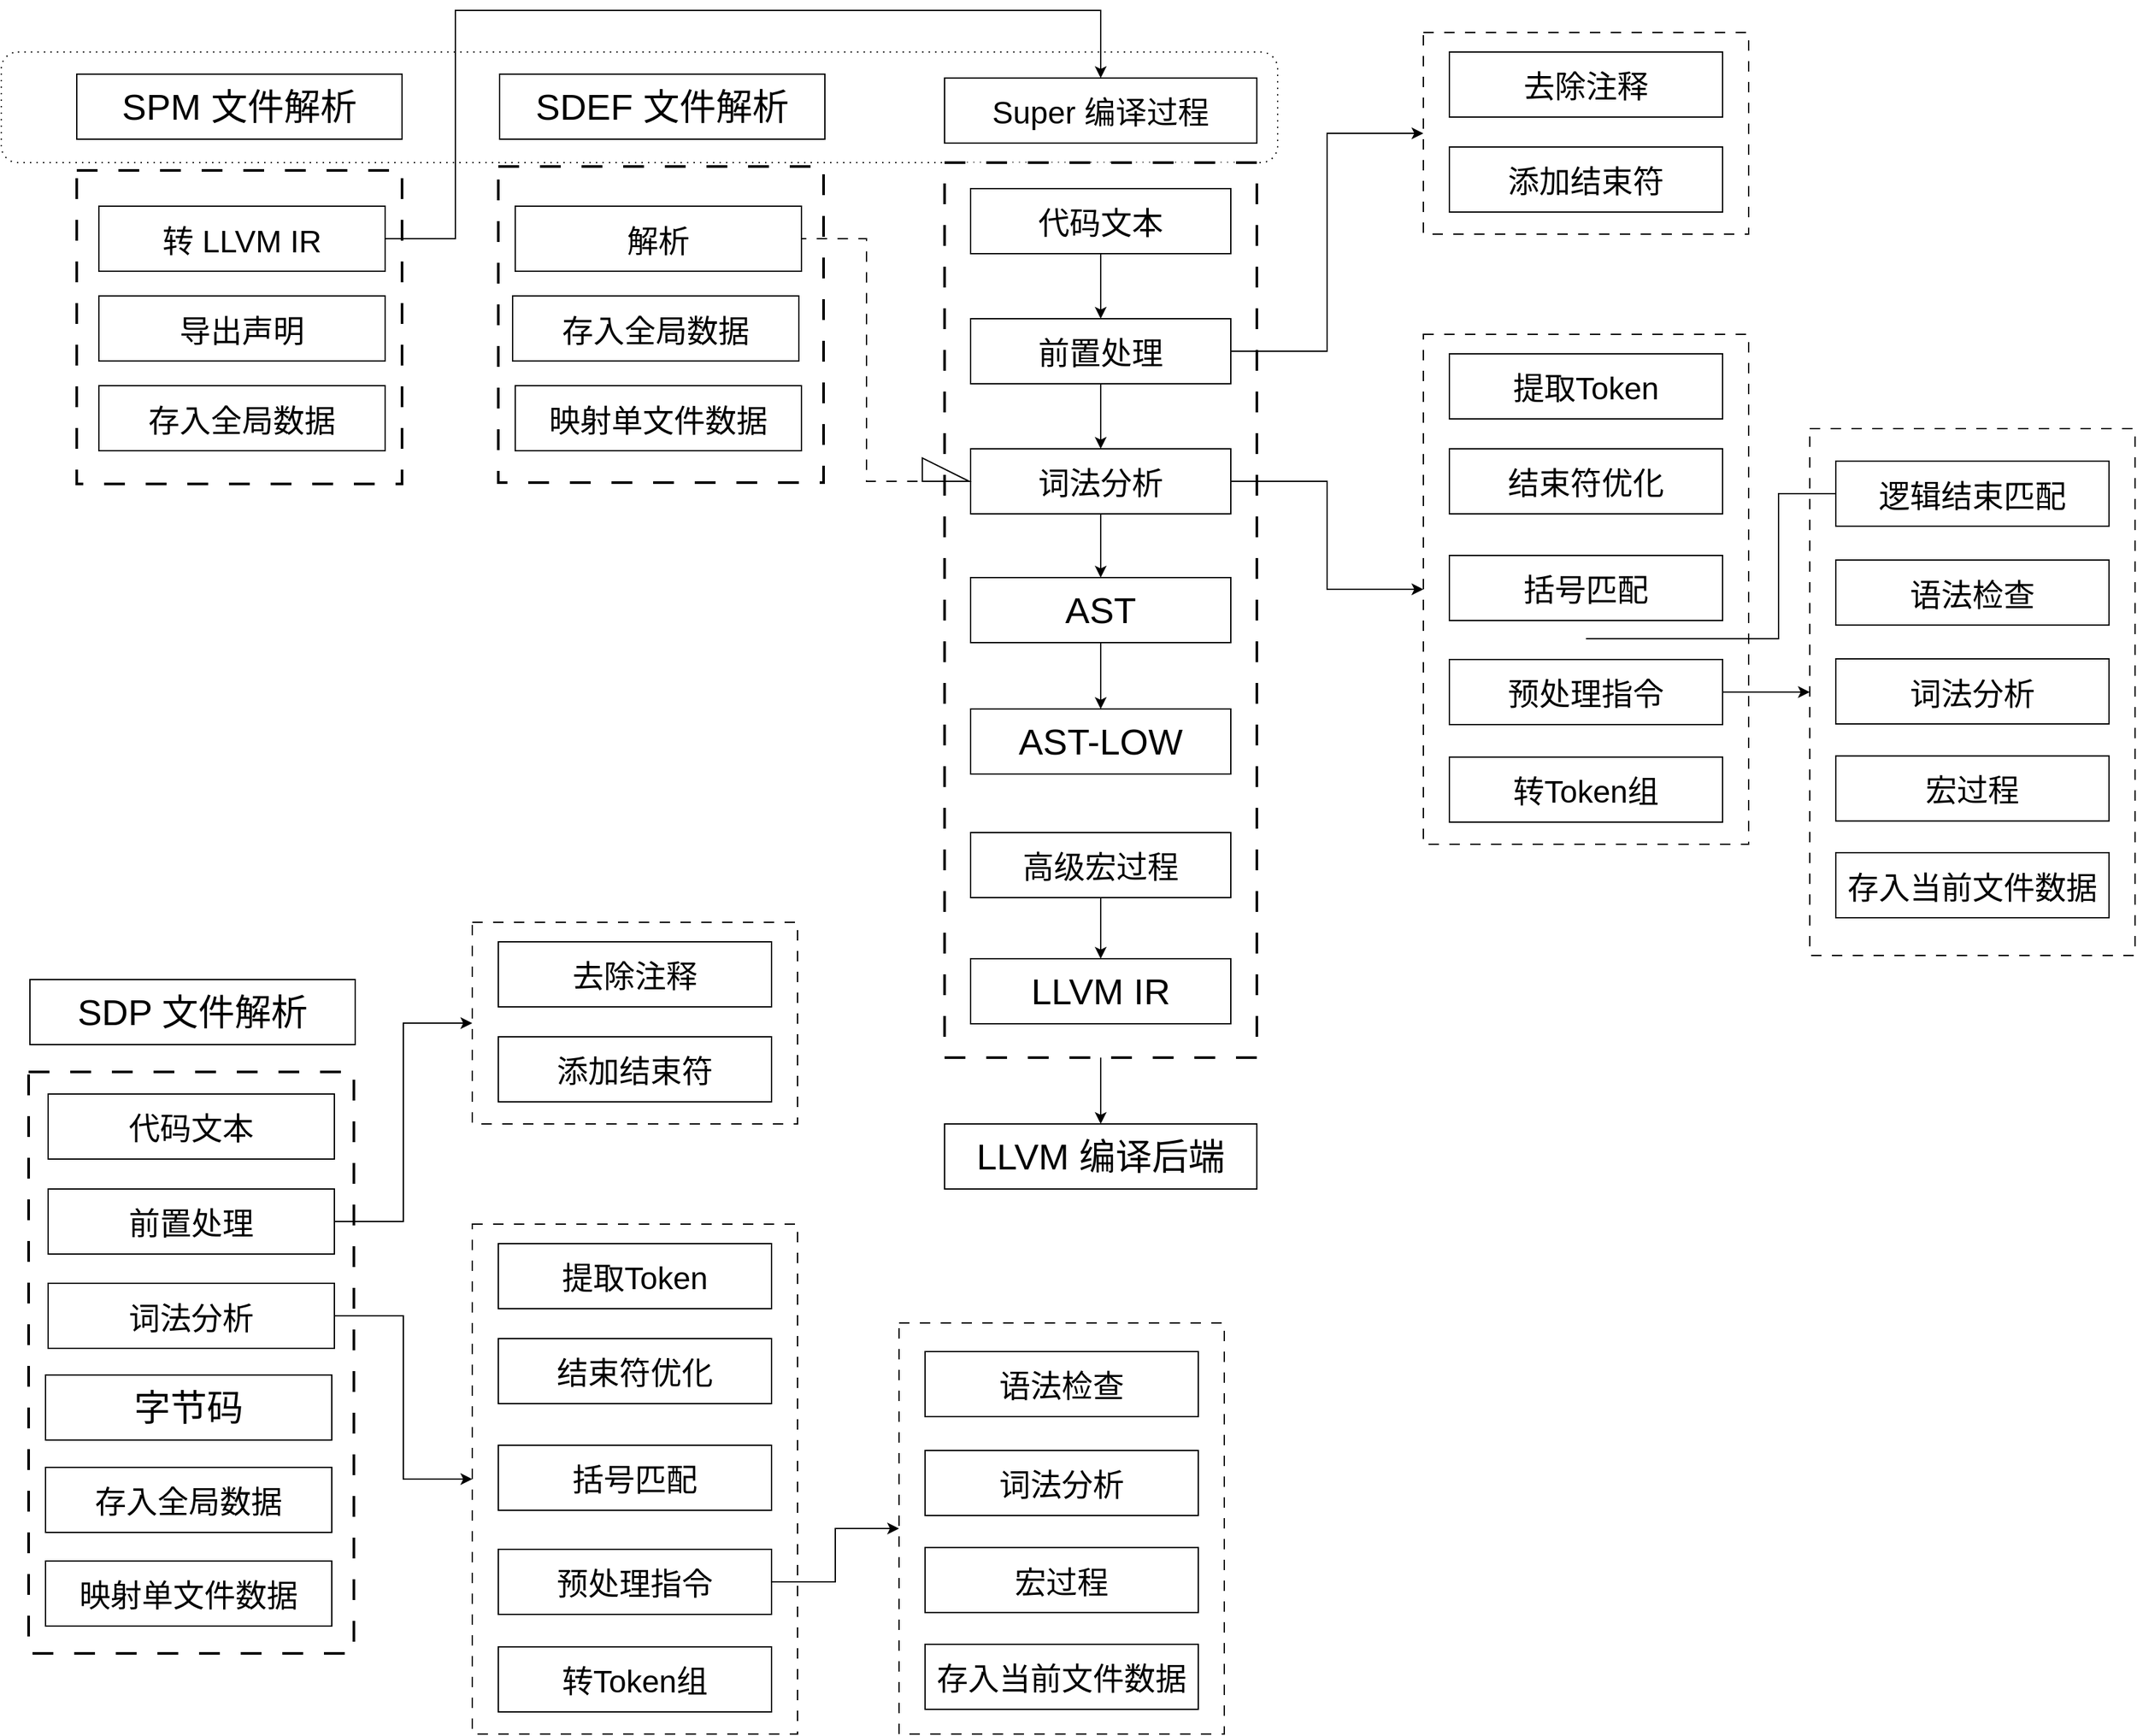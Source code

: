 <mxfile version="27.0.9" pages="3">
  <diagram name="Super 编译过程" id="Vq4NFNa0_FkRNS-fq95_">
    <mxGraphModel dx="3510" dy="2002" grid="0" gridSize="10" guides="1" tooltips="1" connect="1" arrows="1" fold="1" page="0" pageScale="1" pageWidth="1000" pageHeight="1000" math="0" shadow="0">
      <root>
        <mxCell id="0" />
        <mxCell id="1" parent="0" />
        <mxCell id="o-Oi59qElp3EyFh__C9X-1" value="" style="rounded=1;whiteSpace=wrap;html=1;dashed=1;dashPattern=1 4;" vertex="1" parent="1">
          <mxGeometry x="-445" y="35" width="981" height="85" as="geometry" />
        </mxCell>
        <mxCell id="2mUO1VsIVxacZMf1Uv3O-189" value="" style="edgeStyle=orthogonalEdgeStyle;rounded=0;orthogonalLoop=1;jettySize=auto;html=1;" parent="1" source="2mUO1VsIVxacZMf1Uv3O-9" target="2mUO1VsIVxacZMf1Uv3O-188" edge="1">
          <mxGeometry relative="1" as="geometry" />
        </mxCell>
        <mxCell id="2mUO1VsIVxacZMf1Uv3O-9" value="" style="rounded=0;whiteSpace=wrap;html=1;dashed=1;dashPattern=8 8;strokeWidth=2;" parent="1" vertex="1">
          <mxGeometry x="280" y="120" width="240" height="688" as="geometry" />
        </mxCell>
        <mxCell id="2mUO1VsIVxacZMf1Uv3O-105" value="&lt;span style=&quot;font-size: 24px;&quot;&gt;Super 编译过程&lt;/span&gt;" style="html=1;whiteSpace=wrap;fontSize=28;" parent="1" vertex="1">
          <mxGeometry x="280" y="55" width="240" height="50" as="geometry" />
        </mxCell>
        <mxCell id="2mUO1VsIVxacZMf1Uv3O-108" value="" style="edgeStyle=orthogonalEdgeStyle;rounded=0;orthogonalLoop=1;jettySize=auto;html=1;" parent="1" source="2mUO1VsIVxacZMf1Uv3O-106" target="2mUO1VsIVxacZMf1Uv3O-107" edge="1">
          <mxGeometry relative="1" as="geometry" />
        </mxCell>
        <mxCell id="2mUO1VsIVxacZMf1Uv3O-106" value="&lt;span style=&quot;font-size: 24px;&quot;&gt;代码文本&lt;/span&gt;" style="html=1;whiteSpace=wrap;fontSize=28;" parent="1" vertex="1">
          <mxGeometry x="300" y="140" width="200" height="50" as="geometry" />
        </mxCell>
        <mxCell id="2mUO1VsIVxacZMf1Uv3O-112" value="" style="edgeStyle=orthogonalEdgeStyle;rounded=0;orthogonalLoop=1;jettySize=auto;html=1;" parent="1" source="2mUO1VsIVxacZMf1Uv3O-107" target="2mUO1VsIVxacZMf1Uv3O-109" edge="1">
          <mxGeometry relative="1" as="geometry" />
        </mxCell>
        <mxCell id="wdthfA_59AI6_lda3Uj9-12" style="edgeStyle=orthogonalEdgeStyle;rounded=0;orthogonalLoop=1;jettySize=auto;html=1;entryX=0;entryY=0.5;entryDx=0;entryDy=0;" parent="1" source="2mUO1VsIVxacZMf1Uv3O-107" target="wdthfA_59AI6_lda3Uj9-7" edge="1">
          <mxGeometry relative="1" as="geometry" />
        </mxCell>
        <object label="&lt;span style=&quot;font-size: 24px;&quot;&gt;前置处理&lt;/span&gt;" id="2mUO1VsIVxacZMf1Uv3O-107">
          <mxCell style="html=1;whiteSpace=wrap;fontSize=28;" parent="1" vertex="1">
            <mxGeometry x="300" y="240" width="200" height="50" as="geometry" />
          </mxCell>
        </object>
        <mxCell id="CVecepeYsr_i7JUgzHfF-67" style="edgeStyle=orthogonalEdgeStyle;rounded=0;orthogonalLoop=1;jettySize=auto;html=1;entryX=0;entryY=0.5;entryDx=0;entryDy=0;" parent="1" source="2mUO1VsIVxacZMf1Uv3O-109" target="2mUO1VsIVxacZMf1Uv3O-227" edge="1">
          <mxGeometry relative="1" as="geometry" />
        </mxCell>
        <mxCell id="8J4blaZt_7UuDxUn_A4w-1" value="" style="edgeStyle=orthogonalEdgeStyle;rounded=0;orthogonalLoop=1;jettySize=auto;html=1;" parent="1" source="2mUO1VsIVxacZMf1Uv3O-109" target="2mUO1VsIVxacZMf1Uv3O-182" edge="1">
          <mxGeometry relative="1" as="geometry" />
        </mxCell>
        <mxCell id="2mUO1VsIVxacZMf1Uv3O-109" value="&lt;font style=&quot;font-size: 24px;&quot;&gt;词法分析&lt;/font&gt;" style="html=1;whiteSpace=wrap;fontSize=28;" parent="1" vertex="1">
          <mxGeometry x="300" y="340" width="200" height="50" as="geometry" />
        </mxCell>
        <mxCell id="2mUO1VsIVxacZMf1Uv3O-185" value="" style="edgeStyle=orthogonalEdgeStyle;rounded=0;orthogonalLoop=1;jettySize=auto;html=1;" parent="1" source="2mUO1VsIVxacZMf1Uv3O-182" target="2mUO1VsIVxacZMf1Uv3O-184" edge="1">
          <mxGeometry relative="1" as="geometry" />
        </mxCell>
        <mxCell id="2mUO1VsIVxacZMf1Uv3O-182" value="AST" style="html=1;whiteSpace=wrap;fontSize=28;" parent="1" vertex="1">
          <mxGeometry x="300" y="439" width="200" height="50" as="geometry" />
        </mxCell>
        <mxCell id="2mUO1VsIVxacZMf1Uv3O-184" value="AST-LOW" style="html=1;whiteSpace=wrap;fontSize=28;" parent="1" vertex="1">
          <mxGeometry x="300" y="540" width="200" height="50" as="geometry" />
        </mxCell>
        <mxCell id="2mUO1VsIVxacZMf1Uv3O-186" value="LLVM IR" style="html=1;whiteSpace=wrap;fontSize=28;" parent="1" vertex="1">
          <mxGeometry x="300" y="732" width="200" height="50" as="geometry" />
        </mxCell>
        <mxCell id="2mUO1VsIVxacZMf1Uv3O-188" value="LLVM 编译后端" style="html=1;whiteSpace=wrap;fontSize=28;" parent="1" vertex="1">
          <mxGeometry x="280" y="859" width="240" height="50" as="geometry" />
        </mxCell>
        <mxCell id="2mUO1VsIVxacZMf1Uv3O-227" value="" style="rounded=0;whiteSpace=wrap;html=1;dashed=1;dashPattern=8 8;" parent="1" vertex="1">
          <mxGeometry x="648" y="252" width="250" height="392" as="geometry" />
        </mxCell>
        <mxCell id="2mUO1VsIVxacZMf1Uv3O-229" value="&lt;span style=&quot;font-size: 24px;&quot;&gt;提取Token&lt;/span&gt;" style="html=1;whiteSpace=wrap;fontSize=28;" parent="1" vertex="1">
          <mxGeometry x="668" y="267" width="210" height="50" as="geometry" />
        </mxCell>
        <mxCell id="CVecepeYsr_i7JUgzHfF-66" value="&lt;span style=&quot;font-size: 24px;&quot;&gt;结束符优化&lt;/span&gt;" style="html=1;whiteSpace=wrap;fontSize=28;container=0;" parent="1" vertex="1">
          <mxGeometry x="668" y="340" width="210" height="50" as="geometry" />
        </mxCell>
        <mxCell id="CVecepeYsr_i7JUgzHfF-68" value="&lt;span style=&quot;font-size: 24px;&quot;&gt;括号匹配&lt;/span&gt;" style="html=1;whiteSpace=wrap;fontSize=28;container=0;" parent="1" vertex="1">
          <mxGeometry x="668" y="422" width="210" height="50" as="geometry" />
        </mxCell>
        <mxCell id="8J4blaZt_7UuDxUn_A4w-5" value="" style="edgeStyle=orthogonalEdgeStyle;rounded=0;orthogonalLoop=1;jettySize=auto;html=1;" parent="1" source="8J4blaZt_7UuDxUn_A4w-2" target="2mUO1VsIVxacZMf1Uv3O-186" edge="1">
          <mxGeometry relative="1" as="geometry" />
        </mxCell>
        <mxCell id="8J4blaZt_7UuDxUn_A4w-2" value="&lt;span style=&quot;font-size: 24px;&quot;&gt;高级宏过程&lt;/span&gt;" style="html=1;whiteSpace=wrap;fontSize=28;" parent="1" vertex="1">
          <mxGeometry x="300" y="635" width="200" height="50" as="geometry" />
        </mxCell>
        <mxCell id="wdthfA_59AI6_lda3Uj9-7" value="" style="rounded=0;whiteSpace=wrap;html=1;dashed=1;dashPattern=8 8;" parent="1" vertex="1">
          <mxGeometry x="648" y="20" width="250" height="155" as="geometry" />
        </mxCell>
        <mxCell id="wdthfA_59AI6_lda3Uj9-8" value="&lt;span style=&quot;font-size: 24px;&quot;&gt;去除注释&lt;/span&gt;" style="html=1;whiteSpace=wrap;fontSize=28;" parent="1" vertex="1">
          <mxGeometry x="668" y="35" width="210" height="50" as="geometry" />
        </mxCell>
        <mxCell id="wdthfA_59AI6_lda3Uj9-9" value="&lt;span style=&quot;font-size: 24px;&quot;&gt;添加结束符&lt;/span&gt;" style="html=1;whiteSpace=wrap;fontSize=28;container=0;" parent="1" vertex="1">
          <mxGeometry x="668" y="108" width="210" height="50" as="geometry" />
        </mxCell>
        <mxCell id="2mUO1VsIVxacZMf1Uv3O-23" value="" style="rounded=0;whiteSpace=wrap;html=1;dashed=1;dashPattern=8 8;" parent="1" vertex="1">
          <mxGeometry x="945" y="324.5" width="250" height="405" as="geometry" />
        </mxCell>
        <mxCell id="2mUO1VsIVxacZMf1Uv3O-116" value="&lt;span style=&quot;font-size: 24px;&quot;&gt;语法检查&lt;/span&gt;" style="html=1;whiteSpace=wrap;fontSize=28;" parent="1" vertex="1">
          <mxGeometry x="965" y="425.5" width="210" height="50" as="geometry" />
        </mxCell>
        <mxCell id="2mUO1VsIVxacZMf1Uv3O-217" value="&lt;span style=&quot;font-size: 24px;&quot;&gt;词法分析&lt;/span&gt;" style="html=1;whiteSpace=wrap;fontSize=28;" parent="1" vertex="1">
          <mxGeometry x="965" y="501.5" width="210" height="50" as="geometry" />
        </mxCell>
        <mxCell id="2mUO1VsIVxacZMf1Uv3O-219" value="&lt;span style=&quot;font-size: 24px;&quot;&gt;存入&lt;/span&gt;&lt;span style=&quot;font-size: 24px;&quot;&gt;当前文件数据&lt;/span&gt;" style="html=1;whiteSpace=wrap;fontSize=28;" parent="1" vertex="1">
          <mxGeometry x="965" y="650.5" width="210" height="50" as="geometry" />
        </mxCell>
        <mxCell id="2mUO1VsIVxacZMf1Uv3O-221" value="&lt;span style=&quot;font-size: 24px;&quot;&gt;宏过程&lt;/span&gt;" style="html=1;whiteSpace=wrap;fontSize=28;" parent="1" vertex="1">
          <mxGeometry x="965" y="576.13" width="210" height="50" as="geometry" />
        </mxCell>
        <mxCell id="wdthfA_59AI6_lda3Uj9-21" style="edgeStyle=orthogonalEdgeStyle;rounded=0;orthogonalLoop=1;jettySize=auto;html=1;entryX=0;entryY=0.5;entryDx=0;entryDy=0;" parent="1" source="wdthfA_59AI6_lda3Uj9-19" target="2mUO1VsIVxacZMf1Uv3O-23" edge="1">
          <mxGeometry relative="1" as="geometry" />
        </mxCell>
        <mxCell id="wdthfA_59AI6_lda3Uj9-19" value="&lt;span style=&quot;font-size: 24px;&quot;&gt;预处理指令&lt;/span&gt;" style="html=1;whiteSpace=wrap;fontSize=28;container=0;" parent="1" vertex="1">
          <mxGeometry x="668" y="502" width="210" height="50" as="geometry" />
        </mxCell>
        <mxCell id="wdthfA_59AI6_lda3Uj9-20" value="&lt;span style=&quot;font-size: 24px;&quot;&gt;转Token组&lt;/span&gt;" style="html=1;whiteSpace=wrap;fontSize=28;container=0;" parent="1" vertex="1">
          <mxGeometry x="668" y="577" width="210" height="50" as="geometry" />
        </mxCell>
        <mxCell id="wdthfA_59AI6_lda3Uj9-23" value="SDEF 文件解析" style="html=1;whiteSpace=wrap;fontSize=28;" parent="1" vertex="1">
          <mxGeometry x="-62" y="52" width="250" height="50" as="geometry" />
        </mxCell>
        <mxCell id="wdthfA_59AI6_lda3Uj9-24" value="SPM 文件解析" style="html=1;whiteSpace=wrap;fontSize=28;" parent="1" vertex="1">
          <mxGeometry x="-387" y="52" width="250" height="50" as="geometry" />
        </mxCell>
        <mxCell id="wdthfA_59AI6_lda3Uj9-27" value="" style="rounded=0;whiteSpace=wrap;html=1;dashed=1;dashPattern=8 8;strokeWidth=2;" parent="1" vertex="1">
          <mxGeometry x="-387" y="126" width="250" height="241" as="geometry" />
        </mxCell>
        <mxCell id="MZ_xpEW2sEgSnHCQxwSf-1" value="" style="rounded=0;whiteSpace=wrap;html=1;dashed=1;dashPattern=8 8;strokeWidth=2;" parent="1" vertex="1">
          <mxGeometry x="-63" y="123" width="250" height="243" as="geometry" />
        </mxCell>
        <mxCell id="o-Oi59qElp3EyFh__C9X-2" style="edgeStyle=orthogonalEdgeStyle;rounded=0;orthogonalLoop=1;jettySize=auto;html=1;entryX=0;entryY=0.5;entryDx=0;entryDy=0;endArrow=async;endFill=0;endSize=35;strokeColor=default;shadow=0;flowAnimation=1;" edge="1" parent="1" source="MZ_xpEW2sEgSnHCQxwSf-4" target="2mUO1VsIVxacZMf1Uv3O-109">
          <mxGeometry relative="1" as="geometry" />
        </mxCell>
        <mxCell id="MZ_xpEW2sEgSnHCQxwSf-4" value="&lt;span style=&quot;font-size: 24px;&quot;&gt;解析&lt;/span&gt;" style="html=1;whiteSpace=wrap;fontSize=28;" parent="1" vertex="1">
          <mxGeometry x="-50" y="153.5" width="220" height="50" as="geometry" />
        </mxCell>
        <mxCell id="MZ_xpEW2sEgSnHCQxwSf-7" value="&lt;font style=&quot;font-size: 24px;&quot;&gt;存入全局数据&lt;/font&gt;" style="html=1;whiteSpace=wrap;fontSize=28;container=0;" parent="1" vertex="1">
          <mxGeometry x="-52" y="222.5" width="220" height="50" as="geometry" />
        </mxCell>
        <mxCell id="MZ_xpEW2sEgSnHCQxwSf-8" value="&lt;span style=&quot;font-size: 24px;&quot;&gt;映射单文件数据&lt;/span&gt;" style="html=1;whiteSpace=wrap;fontSize=28;container=0;" parent="1" vertex="1">
          <mxGeometry x="-50" y="291.5" width="220" height="50" as="geometry" />
        </mxCell>
        <mxCell id="MZ_xpEW2sEgSnHCQxwSf-9" style="edgeStyle=orthogonalEdgeStyle;rounded=0;orthogonalLoop=1;jettySize=auto;html=1;exitX=0.5;exitY=1;exitDx=0;exitDy=0;" parent="1" edge="1">
          <mxGeometry relative="1" as="geometry">
            <mxPoint x="63" y="200" as="sourcePoint" />
            <mxPoint x="63" y="200" as="targetPoint" />
          </mxGeometry>
        </mxCell>
        <mxCell id="MZ_xpEW2sEgSnHCQxwSf-10" style="edgeStyle=orthogonalEdgeStyle;rounded=0;orthogonalLoop=1;jettySize=auto;html=1;exitX=0.5;exitY=1;exitDx=0;exitDy=0;" parent="1" source="MZ_xpEW2sEgSnHCQxwSf-8" target="MZ_xpEW2sEgSnHCQxwSf-8" edge="1">
          <mxGeometry relative="1" as="geometry" />
        </mxCell>
        <mxCell id="R-j85TacFZV8YnjLv-DK-6" style="edgeStyle=orthogonalEdgeStyle;rounded=0;orthogonalLoop=1;jettySize=auto;html=1;entryX=0.5;entryY=0;entryDx=0;entryDy=0;" parent="1" source="R-j85TacFZV8YnjLv-DK-2" target="2mUO1VsIVxacZMf1Uv3O-105" edge="1">
          <mxGeometry relative="1" as="geometry">
            <Array as="points">
              <mxPoint x="-96" y="179" />
              <mxPoint x="-96" y="3" />
              <mxPoint x="400" y="3" />
            </Array>
          </mxGeometry>
        </mxCell>
        <mxCell id="R-j85TacFZV8YnjLv-DK-2" value="&lt;span style=&quot;font-size: 24px;&quot;&gt;转 LLVM IR&lt;/span&gt;" style="html=1;whiteSpace=wrap;fontSize=28;" parent="1" vertex="1">
          <mxGeometry x="-370" y="153.5" width="220" height="50" as="geometry" />
        </mxCell>
        <mxCell id="R-j85TacFZV8YnjLv-DK-3" value="&lt;span style=&quot;font-size: 24px;&quot;&gt;导出声明&lt;/span&gt;" style="html=1;whiteSpace=wrap;fontSize=28;" parent="1" vertex="1">
          <mxGeometry x="-370" y="222.5" width="220" height="50" as="geometry" />
        </mxCell>
        <mxCell id="R-j85TacFZV8YnjLv-DK-5" value="&lt;span style=&quot;font-size: 24px;&quot;&gt;存入全局&lt;/span&gt;&lt;span style=&quot;font-size: 24px;&quot;&gt;数据&lt;/span&gt;" style="html=1;whiteSpace=wrap;fontSize=28;" parent="1" vertex="1">
          <mxGeometry x="-370" y="291.5" width="220" height="50" as="geometry" />
        </mxCell>
        <mxCell id="3dAXB9QwHE_grXmQJcnz-3" value="SDP 文件解析" style="html=1;whiteSpace=wrap;fontSize=28;" parent="1" vertex="1">
          <mxGeometry x="-423" y="748" width="250" height="50" as="geometry" />
        </mxCell>
        <mxCell id="3dAXB9QwHE_grXmQJcnz-4" value="" style="rounded=0;whiteSpace=wrap;html=1;dashed=1;dashPattern=8 8;strokeWidth=2;" parent="1" vertex="1">
          <mxGeometry x="-424" y="819" width="250" height="447" as="geometry" />
        </mxCell>
        <mxCell id="3dAXB9QwHE_grXmQJcnz-5" value="&lt;span style=&quot;font-size: 24px;&quot;&gt;代码文本&lt;/span&gt;" style="html=1;whiteSpace=wrap;fontSize=28;" parent="1" vertex="1">
          <mxGeometry x="-409" y="836" width="220" height="50" as="geometry" />
        </mxCell>
        <mxCell id="3dAXB9QwHE_grXmQJcnz-38" style="edgeStyle=orthogonalEdgeStyle;rounded=0;orthogonalLoop=1;jettySize=auto;html=1;entryX=0;entryY=0.5;entryDx=0;entryDy=0;" parent="1" source="3dAXB9QwHE_grXmQJcnz-6" target="3dAXB9QwHE_grXmQJcnz-27" edge="1">
          <mxGeometry relative="1" as="geometry" />
        </mxCell>
        <object label="&lt;span style=&quot;font-size: 24px;&quot;&gt;前置处理&lt;/span&gt;" id="3dAXB9QwHE_grXmQJcnz-6">
          <mxCell style="html=1;whiteSpace=wrap;fontSize=28;" parent="1" vertex="1">
            <mxGeometry x="-409" y="909" width="220" height="50" as="geometry" />
          </mxCell>
        </object>
        <mxCell id="3dAXB9QwHE_grXmQJcnz-39" style="edgeStyle=orthogonalEdgeStyle;rounded=0;orthogonalLoop=1;jettySize=auto;html=1;entryX=0;entryY=0.5;entryDx=0;entryDy=0;" parent="1" source="3dAXB9QwHE_grXmQJcnz-7" target="3dAXB9QwHE_grXmQJcnz-23" edge="1">
          <mxGeometry relative="1" as="geometry" />
        </mxCell>
        <mxCell id="3dAXB9QwHE_grXmQJcnz-7" value="&lt;span style=&quot;font-size: 24px;&quot;&gt;词法分析&lt;/span&gt;" style="html=1;whiteSpace=wrap;fontSize=28;" parent="1" vertex="1">
          <mxGeometry x="-409" y="981.5" width="220" height="50" as="geometry" />
        </mxCell>
        <mxCell id="3dAXB9QwHE_grXmQJcnz-10" value="&lt;font style=&quot;font-size: 24px;&quot;&gt;存入全局数据&lt;/font&gt;" style="html=1;whiteSpace=wrap;fontSize=28;container=0;" parent="1" vertex="1">
          <mxGeometry x="-411" y="1123" width="220" height="50" as="geometry" />
        </mxCell>
        <mxCell id="3dAXB9QwHE_grXmQJcnz-11" value="&lt;span style=&quot;font-size: 24px;&quot;&gt;映射单文件数据&lt;/span&gt;" style="html=1;whiteSpace=wrap;fontSize=28;container=0;" parent="1" vertex="1">
          <mxGeometry x="-411" y="1195" width="220" height="50" as="geometry" />
        </mxCell>
        <mxCell id="3dAXB9QwHE_grXmQJcnz-12" style="edgeStyle=orthogonalEdgeStyle;rounded=0;orthogonalLoop=1;jettySize=auto;html=1;exitX=0.5;exitY=1;exitDx=0;exitDy=0;" parent="1" source="3dAXB9QwHE_grXmQJcnz-6" target="3dAXB9QwHE_grXmQJcnz-6" edge="1">
          <mxGeometry relative="1" as="geometry" />
        </mxCell>
        <mxCell id="3dAXB9QwHE_grXmQJcnz-13" style="edgeStyle=orthogonalEdgeStyle;rounded=0;orthogonalLoop=1;jettySize=auto;html=1;exitX=0.5;exitY=1;exitDx=0;exitDy=0;" parent="1" source="3dAXB9QwHE_grXmQJcnz-11" target="3dAXB9QwHE_grXmQJcnz-11" edge="1">
          <mxGeometry relative="1" as="geometry" />
        </mxCell>
        <mxCell id="3dAXB9QwHE_grXmQJcnz-21" value="字节码" style="html=1;whiteSpace=wrap;fontSize=28;" parent="1" vertex="1">
          <mxGeometry x="-411" y="1052" width="220" height="50" as="geometry" />
        </mxCell>
        <mxCell id="3dAXB9QwHE_grXmQJcnz-23" value="" style="rounded=0;whiteSpace=wrap;html=1;dashed=1;dashPattern=8 8;" parent="1" vertex="1">
          <mxGeometry x="-83" y="936" width="250" height="392" as="geometry" />
        </mxCell>
        <mxCell id="3dAXB9QwHE_grXmQJcnz-24" value="&lt;span style=&quot;font-size: 24px;&quot;&gt;提取Token&lt;/span&gt;" style="html=1;whiteSpace=wrap;fontSize=28;" parent="1" vertex="1">
          <mxGeometry x="-63" y="951" width="210" height="50" as="geometry" />
        </mxCell>
        <mxCell id="3dAXB9QwHE_grXmQJcnz-25" value="&lt;span style=&quot;font-size: 24px;&quot;&gt;结束符优化&lt;/span&gt;" style="html=1;whiteSpace=wrap;fontSize=28;container=0;" parent="1" vertex="1">
          <mxGeometry x="-63" y="1024" width="210" height="50" as="geometry" />
        </mxCell>
        <mxCell id="3dAXB9QwHE_grXmQJcnz-26" value="&lt;span style=&quot;font-size: 24px;&quot;&gt;括号匹配&lt;/span&gt;" style="html=1;whiteSpace=wrap;fontSize=28;container=0;" parent="1" vertex="1">
          <mxGeometry x="-63" y="1106" width="210" height="50" as="geometry" />
        </mxCell>
        <mxCell id="3dAXB9QwHE_grXmQJcnz-27" value="" style="rounded=0;whiteSpace=wrap;html=1;dashed=1;dashPattern=8 8;" parent="1" vertex="1">
          <mxGeometry x="-83" y="704" width="250" height="155" as="geometry" />
        </mxCell>
        <mxCell id="3dAXB9QwHE_grXmQJcnz-28" value="&lt;span style=&quot;font-size: 24px;&quot;&gt;去除注释&lt;/span&gt;" style="html=1;whiteSpace=wrap;fontSize=28;" parent="1" vertex="1">
          <mxGeometry x="-63" y="719" width="210" height="50" as="geometry" />
        </mxCell>
        <mxCell id="3dAXB9QwHE_grXmQJcnz-29" value="&lt;span style=&quot;font-size: 24px;&quot;&gt;添加结束符&lt;/span&gt;" style="html=1;whiteSpace=wrap;fontSize=28;container=0;" parent="1" vertex="1">
          <mxGeometry x="-63" y="792" width="210" height="50" as="geometry" />
        </mxCell>
        <mxCell id="3dAXB9QwHE_grXmQJcnz-30" value="" style="rounded=0;whiteSpace=wrap;html=1;dashed=1;dashPattern=8 8;" parent="1" vertex="1">
          <mxGeometry x="245" y="1012" width="250" height="316" as="geometry" />
        </mxCell>
        <mxCell id="3dAXB9QwHE_grXmQJcnz-31" value="&lt;span style=&quot;font-size: 24px;&quot;&gt;语法检查&lt;/span&gt;" style="html=1;whiteSpace=wrap;fontSize=28;" parent="1" vertex="1">
          <mxGeometry x="265" y="1034" width="210" height="50" as="geometry" />
        </mxCell>
        <mxCell id="3dAXB9QwHE_grXmQJcnz-32" value="&lt;span style=&quot;font-size: 24px;&quot;&gt;词法分析&lt;/span&gt;" style="html=1;whiteSpace=wrap;fontSize=28;" parent="1" vertex="1">
          <mxGeometry x="265" y="1110" width="210" height="50" as="geometry" />
        </mxCell>
        <mxCell id="3dAXB9QwHE_grXmQJcnz-33" value="&lt;span style=&quot;font-size: 24px;&quot;&gt;存入&lt;/span&gt;&lt;span style=&quot;font-size: 24px;&quot;&gt;当前文件数据&lt;/span&gt;" style="html=1;whiteSpace=wrap;fontSize=28;" parent="1" vertex="1">
          <mxGeometry x="265" y="1259" width="210" height="50" as="geometry" />
        </mxCell>
        <mxCell id="3dAXB9QwHE_grXmQJcnz-34" value="&lt;span style=&quot;font-size: 24px;&quot;&gt;宏过程&lt;/span&gt;" style="html=1;whiteSpace=wrap;fontSize=28;" parent="1" vertex="1">
          <mxGeometry x="265" y="1184.63" width="210" height="50" as="geometry" />
        </mxCell>
        <mxCell id="3dAXB9QwHE_grXmQJcnz-35" style="edgeStyle=orthogonalEdgeStyle;rounded=0;orthogonalLoop=1;jettySize=auto;html=1;entryX=0;entryY=0.5;entryDx=0;entryDy=0;" parent="1" source="3dAXB9QwHE_grXmQJcnz-36" target="3dAXB9QwHE_grXmQJcnz-30" edge="1">
          <mxGeometry relative="1" as="geometry" />
        </mxCell>
        <mxCell id="3dAXB9QwHE_grXmQJcnz-36" value="&lt;span style=&quot;font-size: 24px;&quot;&gt;预处理指令&lt;/span&gt;" style="html=1;whiteSpace=wrap;fontSize=28;container=0;" parent="1" vertex="1">
          <mxGeometry x="-63" y="1186" width="210" height="50" as="geometry" />
        </mxCell>
        <mxCell id="3dAXB9QwHE_grXmQJcnz-37" value="&lt;span style=&quot;font-size: 24px;&quot;&gt;转Token组&lt;/span&gt;" style="html=1;whiteSpace=wrap;fontSize=28;container=0;" parent="1" vertex="1">
          <mxGeometry x="-63" y="1261" width="210" height="50" as="geometry" />
        </mxCell>
        <mxCell id="o-Oi59qElp3EyFh__C9X-5" style="edgeStyle=orthogonalEdgeStyle;rounded=0;orthogonalLoop=1;jettySize=auto;html=1;endArrow=none;endFill=0;startFill=0;" edge="1" parent="1" source="o-Oi59qElp3EyFh__C9X-4">
          <mxGeometry relative="1" as="geometry">
            <mxPoint x="778" y="486" as="targetPoint" />
            <Array as="points">
              <mxPoint x="921" y="375" />
              <mxPoint x="921" y="486" />
              <mxPoint x="773" y="486" />
            </Array>
          </mxGeometry>
        </mxCell>
        <mxCell id="o-Oi59qElp3EyFh__C9X-4" value="&lt;span style=&quot;font-size: 24px;&quot;&gt;逻辑结束匹配&lt;/span&gt;" style="html=1;whiteSpace=wrap;fontSize=28;" vertex="1" parent="1">
          <mxGeometry x="965" y="349.5" width="210" height="50" as="geometry" />
        </mxCell>
      </root>
    </mxGraphModel>
  </diagram>
  <diagram id="jWiWrn_K3CYLBesy-lC5" name="编译时单文件数据">
    <mxGraphModel dx="1319" dy="986" grid="0" gridSize="10" guides="1" tooltips="1" connect="1" arrows="1" fold="1" page="0" pageScale="1" pageWidth="1000" pageHeight="1000" math="0" shadow="0">
      <root>
        <mxCell id="0" />
        <mxCell id="1" parent="0" />
        <mxCell id="ZpP5qod67sbXj4etYVrW-1" value="" style="rounded=0;whiteSpace=wrap;html=1;container=0;" vertex="1" parent="1">
          <mxGeometry x="360" y="270" width="260" height="254" as="geometry" />
        </mxCell>
        <mxCell id="ZpP5qod67sbXj4etYVrW-2" value="&lt;span style=&quot;font-size: 30px;&quot;&gt;编译时单文件数据&lt;/span&gt;" style="html=1;whiteSpace=wrap;fontSize=28;container=0;" vertex="1" parent="1">
          <mxGeometry x="360" y="220" width="260" height="50" as="geometry" />
        </mxCell>
        <mxCell id="ZpP5qod67sbXj4etYVrW-3" value="宏列表" style="html=1;whiteSpace=wrap;fontSize=28;" vertex="1" parent="1">
          <mxGeometry x="380" y="290" width="220" height="50" as="geometry" />
        </mxCell>
        <mxCell id="ZpP5qod67sbXj4etYVrW-4" value="高级宏" style="html=1;whiteSpace=wrap;fontSize=28;" vertex="1" parent="1">
          <mxGeometry x="380" y="370" width="220" height="50" as="geometry" />
        </mxCell>
        <mxCell id="TzzwSF0TWBEwkTvhHyWe-1" value="外部声明" style="html=1;whiteSpace=wrap;fontSize=28;" vertex="1" parent="1">
          <mxGeometry x="380" y="450" width="220" height="50" as="geometry" />
        </mxCell>
      </root>
    </mxGraphModel>
  </diagram>
  <diagram id="xqGfFQBLwHOOTRC6qCE-" name="编译时全局数据">
    <mxGraphModel dx="1278" dy="1255" grid="0" gridSize="10" guides="1" tooltips="1" connect="1" arrows="1" fold="1" page="0" pageScale="1" pageWidth="1000" pageHeight="1000" math="0" shadow="0">
      <root>
        <mxCell id="0" />
        <mxCell id="1" parent="0" />
        <mxCell id="vi5BFFN0ArVKShnlYxWU-2" value="" style="edgeStyle=orthogonalEdgeStyle;rounded=0;orthogonalLoop=1;jettySize=auto;html=1;" edge="1" parent="1" source="vi5BFFN0ArVKShnlYxWU-12">
          <mxGeometry relative="1" as="geometry">
            <mxPoint x="700" y="295" as="targetPoint" />
          </mxGeometry>
        </mxCell>
        <mxCell id="vi5BFFN0ArVKShnlYxWU-3" value="" style="edgeStyle=orthogonalEdgeStyle;rounded=0;orthogonalLoop=1;jettySize=auto;html=1;" edge="1" parent="1" source="vi5BFFN0ArVKShnlYxWU-13">
          <mxGeometry relative="1" as="geometry">
            <mxPoint x="1020" y="380" as="targetPoint" />
          </mxGeometry>
        </mxCell>
        <mxCell id="vi5BFFN0ArVKShnlYxWU-10" value="" style="rounded=0;whiteSpace=wrap;html=1;container=0;" vertex="1" parent="1">
          <mxGeometry x="1110" y="250" width="260" height="269" as="geometry" />
        </mxCell>
        <mxCell id="vi5BFFN0ArVKShnlYxWU-11" value="&lt;span style=&quot;font-size: 30px;&quot;&gt;编译时全局数据&lt;/span&gt;" style="html=1;whiteSpace=wrap;fontSize=28;container=0;" vertex="1" parent="1">
          <mxGeometry x="1110" y="200" width="260" height="50" as="geometry" />
        </mxCell>
        <mxCell id="vi5BFFN0ArVKShnlYxWU-12" value="SDP" style="html=1;whiteSpace=wrap;fontSize=28;container=0;" vertex="1" parent="1">
          <mxGeometry x="1130" y="270" width="220" height="50" as="geometry" />
        </mxCell>
        <mxCell id="vi5BFFN0ArVKShnlYxWU-13" value="SPM" style="html=1;whiteSpace=wrap;fontSize=28;container=0;" vertex="1" parent="1">
          <mxGeometry x="1130" y="350" width="220" height="60" as="geometry" />
        </mxCell>
        <mxCell id="WHhLljSxRpOu2tFKQhL9-2" value="SDEF" style="html=1;whiteSpace=wrap;fontSize=28;container=0;" vertex="1" parent="1">
          <mxGeometry x="1130" y="438" width="220" height="60" as="geometry" />
        </mxCell>
        <mxCell id="vi5BFFN0ArVKShnlYxWU-5" value="" style="rounded=0;whiteSpace=wrap;html=1;strokeColor=default;dashed=1;dashPattern=8 8;container=0;" vertex="1" parent="1">
          <mxGeometry x="740" y="330" width="270" height="252" as="geometry" />
        </mxCell>
        <mxCell id="vi5BFFN0ArVKShnlYxWU-6" value="文件路径" style="html=1;whiteSpace=wrap;fontSize=28;container=0;" vertex="1" parent="1">
          <mxGeometry x="760" y="350" width="230" height="50" as="geometry" />
        </mxCell>
        <mxCell id="vi5BFFN0ArVKShnlYxWU-7" value="模块名" style="html=1;whiteSpace=wrap;fontSize=28;container=0;" vertex="1" parent="1">
          <mxGeometry x="760" y="430" width="230" height="50" as="geometry" />
        </mxCell>
        <mxCell id="vi5BFFN0ArVKShnlYxWU-8" value="导出声明列表" style="html=1;whiteSpace=wrap;fontSize=28;container=0;" vertex="1" parent="1">
          <mxGeometry x="760" y="510" width="230" height="50" as="geometry" />
        </mxCell>
        <mxCell id="vi5BFFN0ArVKShnlYxWU-15" value="" style="rounded=0;whiteSpace=wrap;html=1;strokeColor=default;dashed=1;dashPattern=8 8;container=0;" vertex="1" parent="1">
          <mxGeometry x="420" y="250" width="270" height="250" as="geometry" />
        </mxCell>
        <mxCell id="vi5BFFN0ArVKShnlYxWU-16" value="文件路径" style="html=1;whiteSpace=wrap;fontSize=28;container=0;" vertex="1" parent="1">
          <mxGeometry x="440" y="270" width="230" height="50" as="geometry" />
        </mxCell>
        <mxCell id="vi5BFFN0ArVKShnlYxWU-17" value="导出前缀" style="html=1;whiteSpace=wrap;fontSize=28;container=0;" vertex="1" parent="1">
          <mxGeometry x="440" y="350" width="230" height="50" as="geometry" />
        </mxCell>
        <mxCell id="vi5BFFN0ArVKShnlYxWU-18" value="导出功能列表" style="html=1;whiteSpace=wrap;fontSize=28;container=0;" vertex="1" parent="1">
          <mxGeometry x="440" y="430" width="230" height="50" as="geometry" />
        </mxCell>
        <mxCell id="VZiJhqH-ZBbP1XQqjhCR-1" value="" style="rounded=0;whiteSpace=wrap;html=1;strokeColor=default;dashed=1;dashPattern=8 8;container=0;" vertex="1" parent="1">
          <mxGeometry x="1429" y="441" width="270" height="169" as="geometry" />
        </mxCell>
        <mxCell id="VZiJhqH-ZBbP1XQqjhCR-2" value="文件路径" style="html=1;whiteSpace=wrap;fontSize=28;container=0;" vertex="1" parent="1">
          <mxGeometry x="1449" y="461" width="230" height="50" as="geometry" />
        </mxCell>
        <mxCell id="VZiJhqH-ZBbP1XQqjhCR-4" value="宏列表" style="html=1;whiteSpace=wrap;fontSize=28;container=0;" vertex="1" parent="1">
          <mxGeometry x="1449" y="536" width="230" height="50" as="geometry" />
        </mxCell>
        <mxCell id="VZiJhqH-ZBbP1XQqjhCR-5" style="edgeStyle=orthogonalEdgeStyle;rounded=0;orthogonalLoop=1;jettySize=auto;html=1;entryX=0.003;entryY=0.164;entryDx=0;entryDy=0;entryPerimeter=0;" edge="1" parent="1" source="WHhLljSxRpOu2tFKQhL9-2" target="VZiJhqH-ZBbP1XQqjhCR-1">
          <mxGeometry relative="1" as="geometry" />
        </mxCell>
      </root>
    </mxGraphModel>
  </diagram>
</mxfile>
